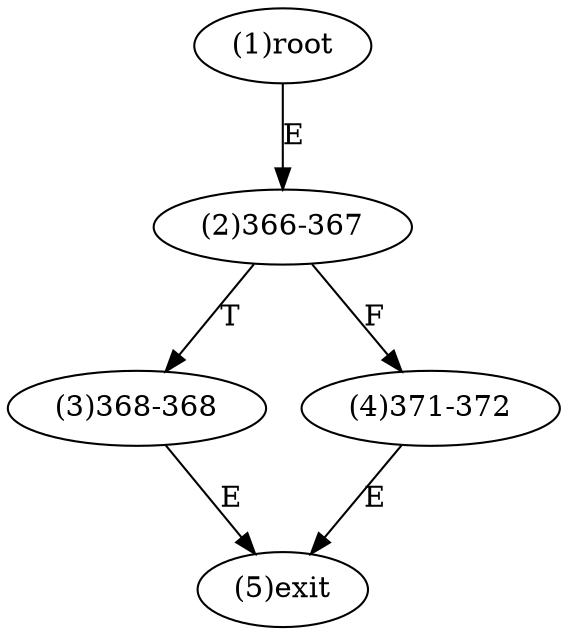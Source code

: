 digraph "" { 
1[ label="(1)root"];
2[ label="(2)366-367"];
3[ label="(3)368-368"];
4[ label="(4)371-372"];
5[ label="(5)exit"];
1->2[ label="E"];
2->4[ label="F"];
2->3[ label="T"];
3->5[ label="E"];
4->5[ label="E"];
}